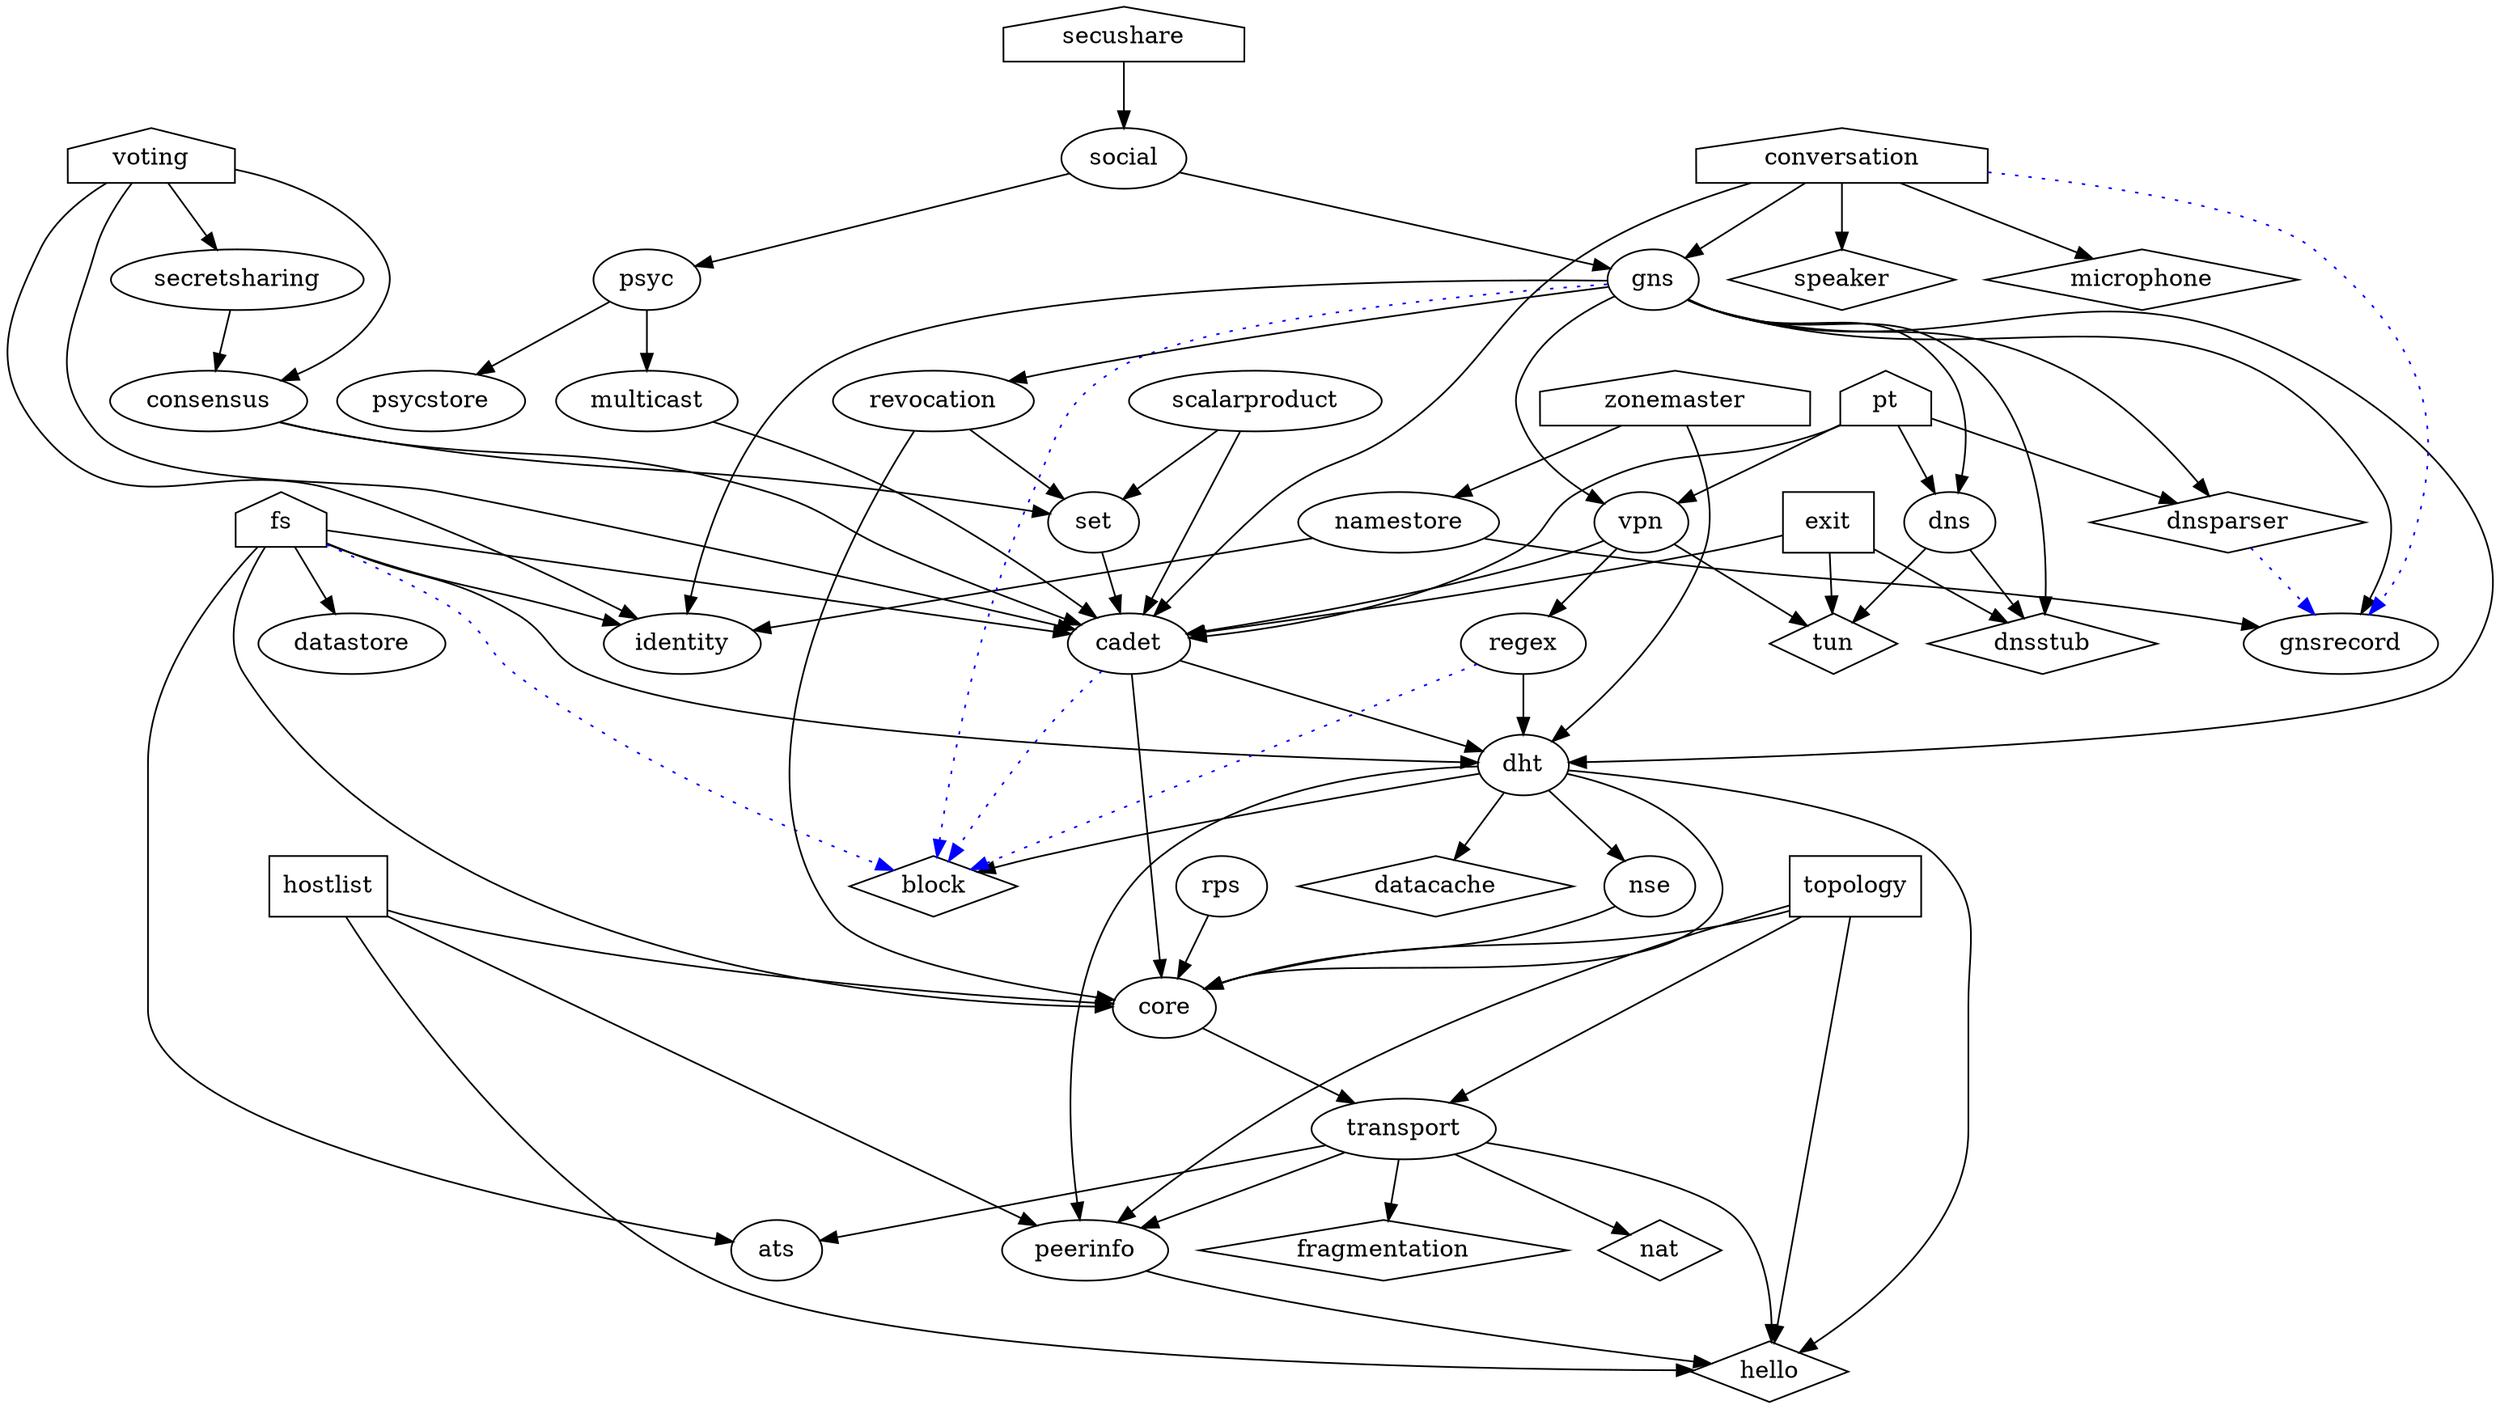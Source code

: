 // house = application
// circle (default) = service
// box = daemon
// diamond = library
// black line = dependency
// blue line = extension via plugin
// red line = possibly useful
// dashed = in planning

// this is what we have...o
digraph dependencies {
splines = true;

  voting [shape=house];
  voting -> consensus;
  voting -> identity;
  voting -> cadet;
  voting -> secretsharing;
  secretsharing -> consensus;

  fs [shape=house];
  fs -> dht;
  fs -> core;
  fs -> datastore;
  fs -> cadet;
  fs -> ats;
  fs -> block [style=dotted,color=blue];
  fs -> identity;
  exit [shape=box];
  exit -> cadet;
  exit -> tun;
  exit -> dnsstub;
  vpn -> cadet;
  vpn -> regex;
  vpn -> tun;
  pt [shape=house];
  pt -> cadet;
  pt -> vpn;
  pt -> dns;
  pt -> dnsparser;
  dns -> tun;
  dns -> dnsstub;
  zonemaster [shape=house];
  zonemaster -> namestore;
  zonemaster -> dht;
  gns -> dns;
  gns -> dht;
  gns -> block [style=dotted,color=blue];
  gns -> revocation;
  gns -> vpn;
  gns -> dnsparser;
  gns -> dnsstub;
  gns -> identity;
  revocation -> core;
  revocation -> set;
  namestore -> identity;
  namestore -> gnsrecord;
  dnsparser -> gnsrecord [style=dotted,color=blue];
  conversation -> gnsrecord [style=dotted,color=blue];
  gns -> gnsrecord;
  dht -> core;
  dht -> nse;
  dht -> block;
  dht -> datacache;
  dht -> peerinfo;
  dht -> hello;
  nse -> core;
  regex -> block [style=dotted,color=blue];
  block [shape=diamond];
  datacache [shape=diamond];
  cadet -> core [weight=2];
  cadet -> dht;
  cadet -> block [style=dotted,color=blue];
  conversation [shape=house];
  conversation -> cadet;
  conversation -> gns;
  conversation -> speaker;
  conversation -> microphone;
  speaker [shape=diamond];
  microphone [shape=diamond];
  regex -> dht;
  core -> transport;
  topology [shape=box];
  topology -> peerinfo;
  topology -> transport;
  topology -> core;
  topology -> hello;
  hostlist [shape=box];
  hostlist -> core;
  hostlist -> peerinfo;
  hostlist -> hello;
  transport -> ats;
  transport -> hello;
  transport -> peerinfo;
  transport -> nat;
  transport -> fragmentation;
  consensus -> set;
  consensus -> cadet;
  scalarproduct -> set;
  scalarproduct -> cadet;
  set -> cadet;
  peerinfo -> hello;
  fragmentation [shape=diamond];
  hello [shape=diamond];
  nat [shape=diamond];
  tun [shape=diamond];
  dnsparser [shape=diamond];
  dnsstub [shape=diamond];

  secushare [shape=house];
  multicast;
  psyc;
  social -> psyc;
  social -> gns;
  psyc -> psycstore;
  psycstore;
  social;
  secushare -> social;
  psyc -> multicast;
  multicast -> cadet;

  rps;
  rps -> core;
}
